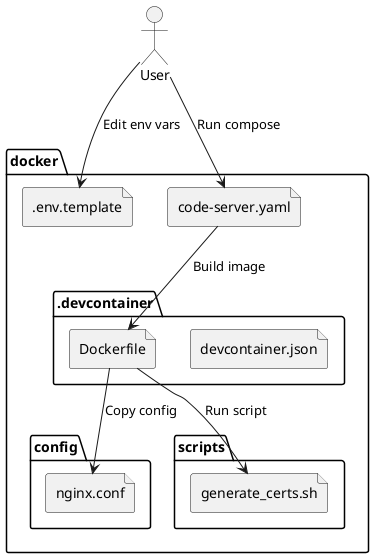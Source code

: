 @startuml
package "docker" {
  folder ".devcontainer" {
    file "devcontainer.json"
    file "Dockerfile"
  }
  folder "config" {
    file "nginx.conf"
  }
  folder "scripts" {
    file "generate_certs.sh"
  }
  file ".env.template"
  file "code-server.yaml"
}

actor User
User --> ".env.template": "Edit env vars"
User --> "code-server.yaml": "Run compose"
"code-server.yaml" --> "Dockerfile": "Build image"
"Dockerfile" --> "nginx.conf": "Copy config"
"Dockerfile" --> "generate_certs.sh": "Run script"
@enduml
